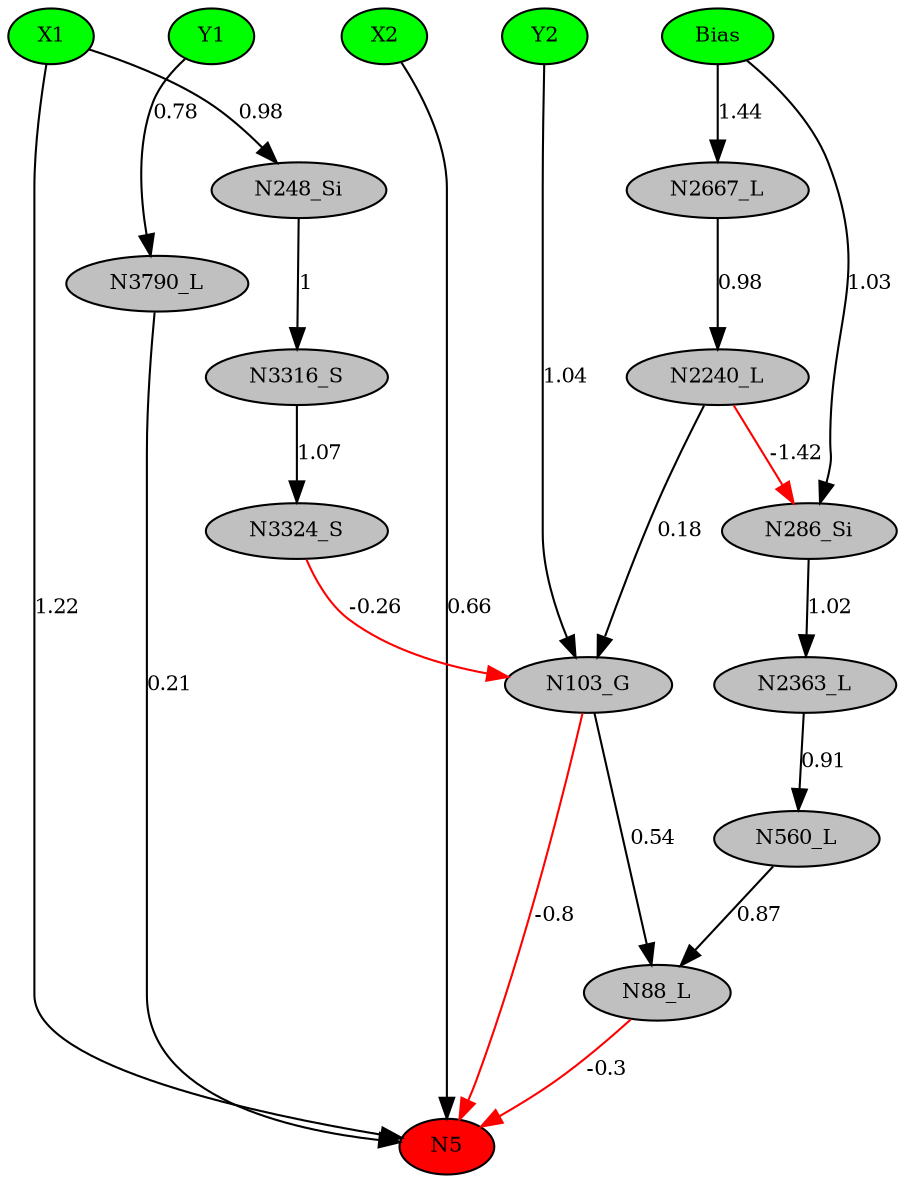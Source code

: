 digraph g { 
N0 [shape=ellipse, label=Bias,fontsize=10,height=0.1,width=0.1,style=filled,fillcolor=green]
N1[shape=ellipse label=X1,fontsize=10,height=0.1,width=0.1,style=filled,fillcolor=green]
N2[shape=ellipse label=Y1,fontsize=10,height=0.1,width=0.1,style=filled,fillcolor=green]
N3[shape=ellipse label=X2,fontsize=10,height=0.1,width=0.1,style=filled,fillcolor=green]
N4[shape=ellipse label=Y2,fontsize=10,height=0.1,width=0.1,style=filled,fillcolor=green]
N5[shape=ellipse,fontsize = 10, height = 0.1, width = 0.1, style = filled, fillcolor = red]
N88[shape=ellipse, label=N88_L,fontsize=10,height=0.1,width=0.1,style=filled,fillcolor=gray]
N103[shape=ellipse, label=N103_G,fontsize=10,height=0.1,width=0.1,style=filled,fillcolor=gray]
N248[shape=ellipse, label=N248_Si,fontsize=10,height=0.1,width=0.1,style=filled,fillcolor=gray]
N286[shape=ellipse, label=N286_Si,fontsize=10,height=0.1,width=0.1,style=filled,fillcolor=gray]
N560[shape=ellipse, label=N560_L,fontsize=10,height=0.1,width=0.1,style=filled,fillcolor=gray]
N2240[shape=ellipse, label=N2240_L,fontsize=10,height=0.1,width=0.1,style=filled,fillcolor=gray]
N2363[shape=ellipse, label=N2363_L,fontsize=10,height=0.1,width=0.1,style=filled,fillcolor=gray]
N2667[shape=ellipse, label=N2667_L,fontsize=10,height=0.1,width=0.1,style=filled,fillcolor=gray]
N3316[shape=ellipse, label=N3316_S,fontsize=10,height=0.1,width=0.1,style=filled,fillcolor=gray]
N3324[shape=ellipse, label=N3324_S,fontsize=10,height=0.1,width=0.1,style=filled,fillcolor=gray]
N3790[shape=ellipse, label=N3790_L,fontsize=10,height=0.1,width=0.1,style=filled,fillcolor=gray]
N1 -> N5 [color=black] [ label=1.22,fontsize=10]
N3 -> N5 [color=black] [ label=0.66,fontsize=10]
N88 -> N5 [color=red] [arrowType=inv][ label=-0.3,fontsize=10]
N4 -> N103 [color=black] [ label=1.04,fontsize=10]
N103 -> N5 [color=red] [arrowType=inv][ label=-0.8,fontsize=10]
N103 -> N88 [color=black] [ label=0.54,fontsize=10]
N1 -> N248 [color=black] [ label=0.98,fontsize=10]
N0 -> N286 [color=black] [ label=1.03,fontsize=10]
N560 -> N88 [color=black] [ label=0.87,fontsize=10]
N2240 -> N103 [color=black] [ label=0.18,fontsize=10]
N286 -> N2363 [color=black] [ label=1.02,fontsize=10]
N2363 -> N560 [color=black] [ label=0.91,fontsize=10]
N0 -> N2667 [color=black] [ label=1.44,fontsize=10]
N2667 -> N2240 [color=black] [ label=0.98,fontsize=10]
N2240 -> N286 [color=red] [arrowType=inv][ label=-1.42,fontsize=10]
N248 -> N3316 [color=black] [ label=1,fontsize=10]
N3316 -> N3324 [color=black] [ label=1.07,fontsize=10]
N3324 -> N103 [color=red] [arrowType=inv][ label=-0.26,fontsize=10]
N2 -> N3790 [color=black] [ label=0.78,fontsize=10]
N3790 -> N5 [color=black] [ label=0.21,fontsize=10]
 { rank=same; 
N5
 } 
 { rank=same; 
N1 ->N2 ->N3 ->N4 ->N0 [style=invis]
 } 
}

